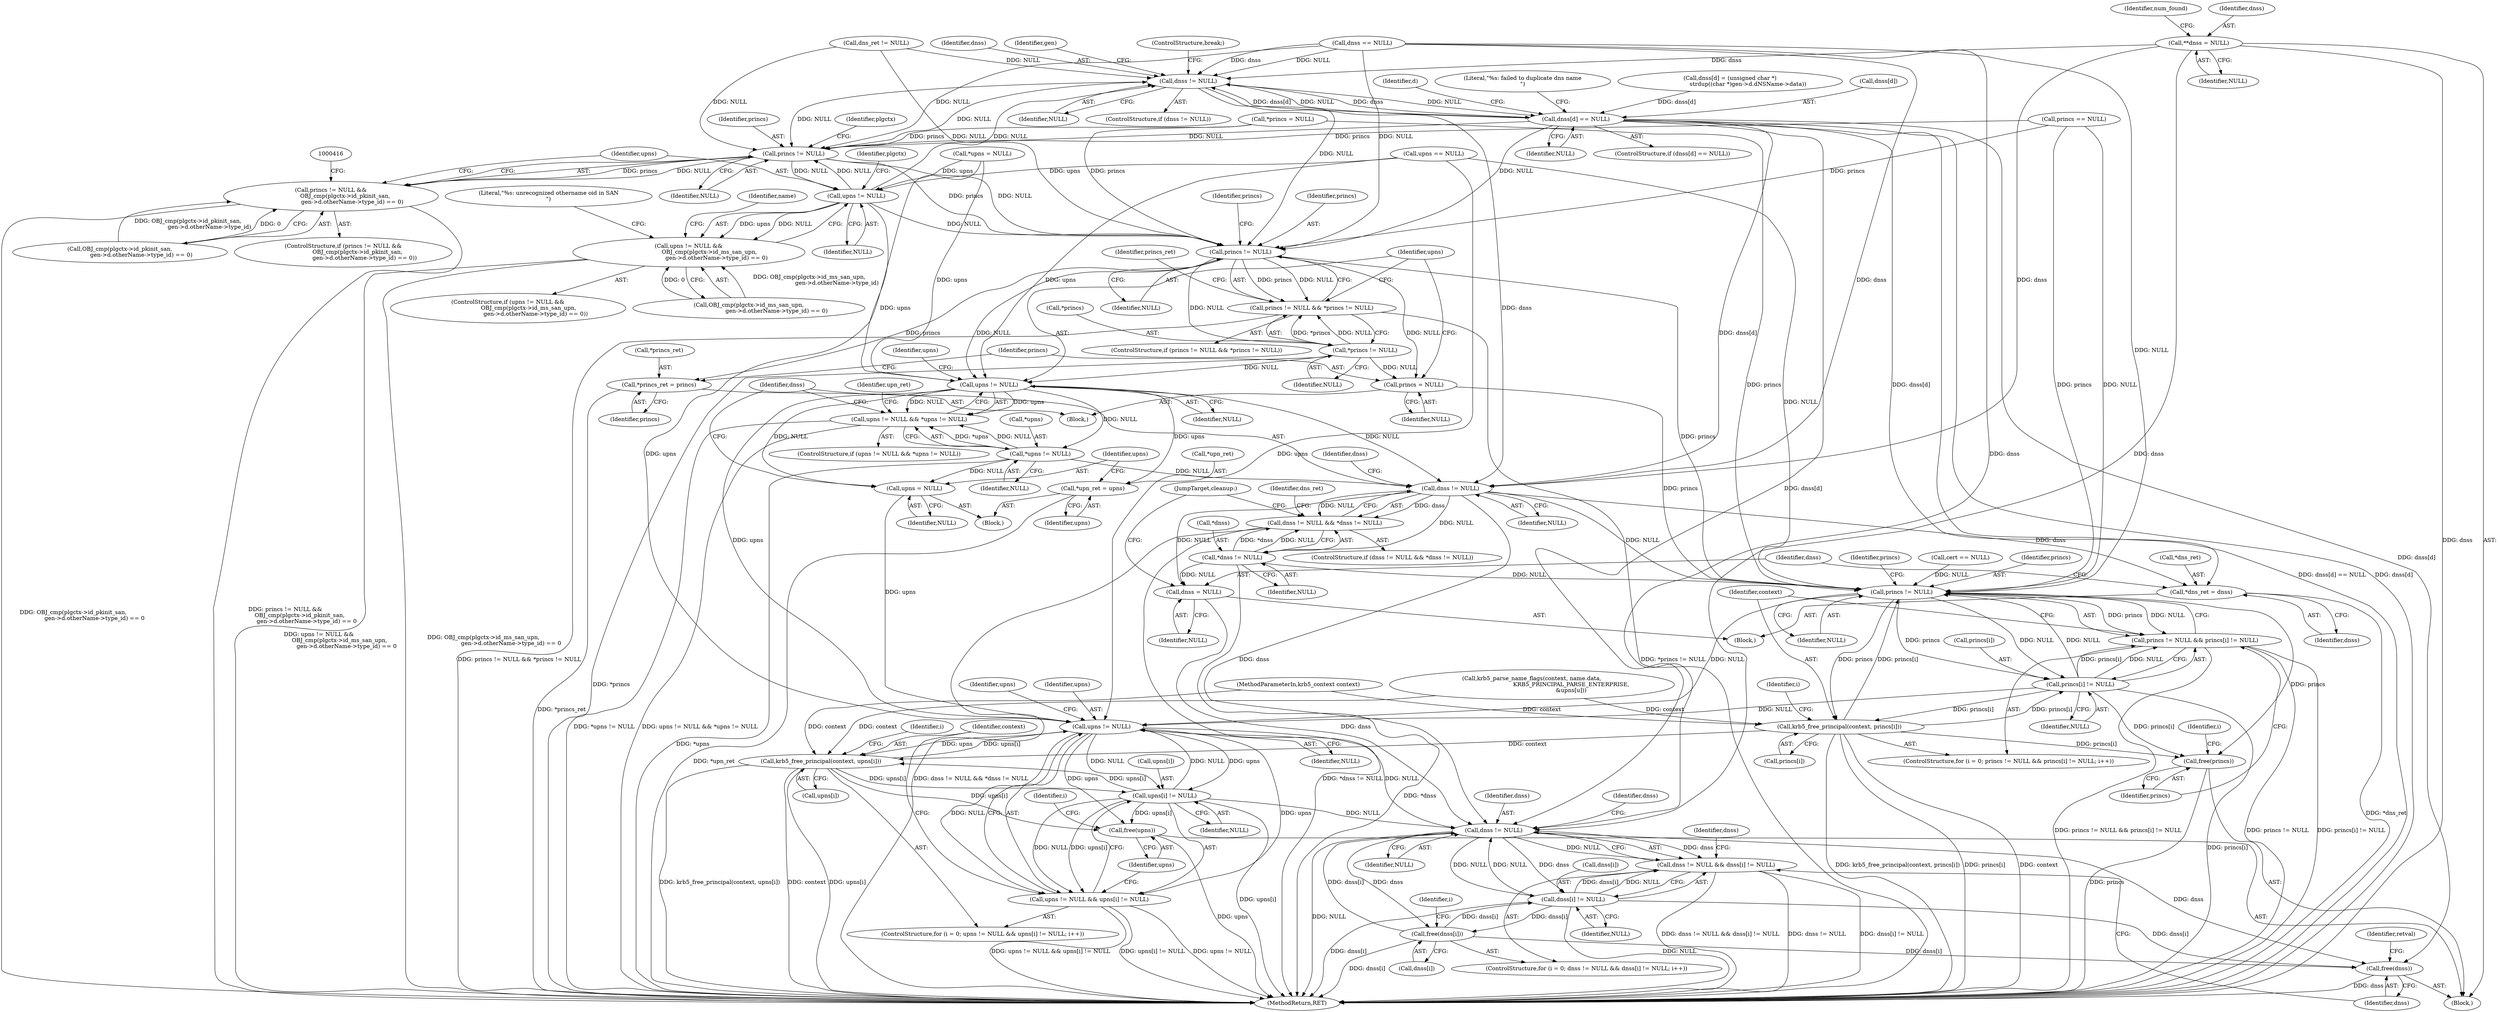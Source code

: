digraph "0_krb5_50fe4074f188c2d4da0c421e96553acea8378db2@pointer" {
"1000143" [label="(Call,**dnss = NULL)"];
"1000508" [label="(Call,dnss != NULL)"];
"1000397" [label="(Call,princs != NULL)"];
"1000396" [label="(Call,princs != NULL &&\n                OBJ_cmp(plgctx->id_pkinit_san,\n                        gen->d.otherName->type_id) == 0)"];
"1000448" [label="(Call,upns != NULL)"];
"1000447" [label="(Call,upns != NULL &&\n                       OBJ_cmp(plgctx->id_ms_san_upn,\n                               gen->d.otherName->type_id) == 0)"];
"1000589" [label="(Call,princs != NULL)"];
"1000588" [label="(Call,princs != NULL && *princs != NULL)"];
"1000592" [label="(Call,*princs != NULL)"];
"1000601" [label="(Call,princs = NULL)"];
"1000644" [label="(Call,princs != NULL)"];
"1000643" [label="(Call,princs != NULL && princs[i] != NULL)"];
"1000647" [label="(Call,princs[i] != NULL)"];
"1000654" [label="(Call,krb5_free_principal(context, princs[i]))"];
"1000659" [label="(Call,free(princs))"];
"1000676" [label="(Call,krb5_free_principal(context, upns[i]))"];
"1000666" [label="(Call,upns != NULL)"];
"1000665" [label="(Call,upns != NULL && upns[i] != NULL)"];
"1000669" [label="(Call,upns[i] != NULL)"];
"1000681" [label="(Call,free(upns))"];
"1000688" [label="(Call,dnss != NULL)"];
"1000687" [label="(Call,dnss != NULL && dnss[i] != NULL)"];
"1000691" [label="(Call,dnss[i] != NULL)"];
"1000698" [label="(Call,free(dnss[i]))"];
"1000702" [label="(Call,free(dnss))"];
"1000606" [label="(Call,upns != NULL)"];
"1000605" [label="(Call,upns != NULL && *upns != NULL)"];
"1000609" [label="(Call,*upns != NULL)"];
"1000618" [label="(Call,upns = NULL)"];
"1000623" [label="(Call,dnss != NULL)"];
"1000622" [label="(Call,dnss != NULL && *dnss != NULL)"];
"1000626" [label="(Call,*dnss != NULL)"];
"1000635" [label="(Call,dnss = NULL)"];
"1000631" [label="(Call,*dns_ret = dnss)"];
"1000614" [label="(Call,*upn_ret = upns)"];
"1000597" [label="(Call,*princs_ret = princs)"];
"1000557" [label="(Call,dnss[d] == NULL)"];
"1000509" [label="(Identifier,dnss)"];
"1000685" [label="(Identifier,i)"];
"1000693" [label="(Identifier,dnss)"];
"1000397" [label="(Call,princs != NULL)"];
"1000607" [label="(Identifier,upns)"];
"1000632" [label="(Call,*dns_ret)"];
"1000468" [label="(Identifier,name)"];
"1000403" [label="(Identifier,plgctx)"];
"1000139" [label="(Call,*upns = NULL)"];
"1000594" [label="(Identifier,princs)"];
"1000611" [label="(Identifier,upns)"];
"1000695" [label="(Identifier,NULL)"];
"1000603" [label="(Identifier,NULL)"];
"1000590" [label="(Identifier,princs)"];
"1000626" [label="(Call,*dnss != NULL)"];
"1000135" [label="(Call,*princs = NULL)"];
"1000477" [label="(Call,krb5_parse_name_flags(context, name.data,\n                                            KRB5_PRINCIPAL_PARSE_ENTERPRISE,\n                                            &upns[u]))"];
"1000660" [label="(Identifier,princs)"];
"1000313" [label="(Call,dns_ret != NULL)"];
"1000677" [label="(Identifier,context)"];
"1000620" [label="(Identifier,NULL)"];
"1000628" [label="(Identifier,dnss)"];
"1000606" [label="(Call,upns != NULL)"];
"1000510" [label="(Identifier,NULL)"];
"1000646" [label="(Identifier,NULL)"];
"1000143" [label="(Call,**dnss = NULL)"];
"1000699" [label="(Call,dnss[i])"];
"1000598" [label="(Call,*princs_ret)"];
"1000688" [label="(Call,dnss != NULL)"];
"1000282" [label="(Call,princs == NULL)"];
"1000670" [label="(Call,upns[i])"];
"1000682" [label="(Identifier,upns)"];
"1000569" [label="(Identifier,d)"];
"1000678" [label="(Call,upns[i])"];
"1000561" [label="(Identifier,NULL)"];
"1000665" [label="(Call,upns != NULL && upns[i] != NULL)"];
"1000599" [label="(Identifier,princs_ret)"];
"1000627" [label="(Call,*dnss)"];
"1000507" [label="(ControlStructure,if (dnss != NULL))"];
"1000447" [label="(Call,upns != NULL &&\n                       OBJ_cmp(plgctx->id_ms_san_upn,\n                               gen->d.otherName->type_id) == 0)"];
"1000605" [label="(Call,upns != NULL && *upns != NULL)"];
"1000661" [label="(ControlStructure,for (i = 0; upns != NULL && upns[i] != NULL; i++))"];
"1000659" [label="(Call,free(princs))"];
"1000517" [label="(Identifier,gen)"];
"1000635" [label="(Call,dnss = NULL)"];
"1000690" [label="(Identifier,NULL)"];
"1000616" [label="(Identifier,upn_ret)"];
"1000634" [label="(Identifier,dnss)"];
"1000689" [label="(Identifier,dnss)"];
"1000149" [label="(Identifier,num_found)"];
"1000593" [label="(Call,*princs)"];
"1000633" [label="(Identifier,dns_ret)"];
"1000698" [label="(Call,free(dnss[i]))"];
"1000669" [label="(Call,upns[i] != NULL)"];
"1000608" [label="(Identifier,NULL)"];
"1000687" [label="(Call,dnss != NULL && dnss[i] != NULL)"];
"1000588" [label="(Call,princs != NULL && *princs != NULL)"];
"1000666" [label="(Call,upns != NULL)"];
"1000502" [label="(Literal,\"%s: unrecognized othername oid in SAN\n\")"];
"1000602" [label="(Identifier,princs)"];
"1000621" [label="(ControlStructure,if (dnss != NULL && *dnss != NULL))"];
"1000676" [label="(Call,krb5_free_principal(context, upns[i]))"];
"1000619" [label="(Identifier,upns)"];
"1000111" [label="(Block,)"];
"1000622" [label="(Call,dnss != NULL && *dnss != NULL)"];
"1000683" [label="(ControlStructure,for (i = 0; dnss != NULL && dnss[i] != NULL; i++))"];
"1000655" [label="(Identifier,context)"];
"1000572" [label="(ControlStructure,break;)"];
"1000400" [label="(Call,OBJ_cmp(plgctx->id_pkinit_san,\n                        gen->d.otherName->type_id) == 0)"];
"1000564" [label="(Literal,\"%s: failed to duplicate dns name\n\")"];
"1000591" [label="(Identifier,NULL)"];
"1000601" [label="(Call,princs = NULL)"];
"1000656" [label="(Call,princs[i])"];
"1000557" [label="(Call,dnss[d] == NULL)"];
"1000681" [label="(Call,free(upns))"];
"1000663" [label="(Identifier,i)"];
"1000610" [label="(Call,*upns)"];
"1000636" [label="(Identifier,dnss)"];
"1000638" [label="(JumpTarget,cleanup:)"];
"1000540" [label="(Call,dnss[d] = (unsigned char *)\n                    strdup((char *)gen->d.dNSName->data))"];
"1000667" [label="(Identifier,upns)"];
"1000623" [label="(Call,dnss != NULL)"];
"1000649" [label="(Identifier,princs)"];
"1000399" [label="(Identifier,NULL)"];
"1000451" [label="(Call,OBJ_cmp(plgctx->id_ms_san_upn,\n                               gen->d.otherName->type_id) == 0)"];
"1000647" [label="(Call,princs[i] != NULL)"];
"1000700" [label="(Identifier,dnss)"];
"1000615" [label="(Call,*upn_ret)"];
"1000671" [label="(Identifier,upns)"];
"1000508" [label="(Call,dnss != NULL)"];
"1000703" [label="(Identifier,dnss)"];
"1000631" [label="(Call,*dns_ret = dnss)"];
"1000648" [label="(Call,princs[i])"];
"1000630" [label="(Block,)"];
"1000612" [label="(Identifier,NULL)"];
"1000692" [label="(Call,dnss[i])"];
"1000668" [label="(Identifier,NULL)"];
"1000637" [label="(Identifier,NULL)"];
"1000210" [label="(Call,cert == NULL)"];
"1000639" [label="(ControlStructure,for (i = 0; princs != NULL && princs[i] != NULL; i++))"];
"1000654" [label="(Call,krb5_free_principal(context, princs[i]))"];
"1000651" [label="(Identifier,NULL)"];
"1000614" [label="(Call,*upn_ret = upns)"];
"1000587" [label="(ControlStructure,if (princs != NULL && *princs != NULL))"];
"1000625" [label="(Identifier,NULL)"];
"1000448" [label="(Call,upns != NULL)"];
"1000449" [label="(Identifier,upns)"];
"1000395" [label="(ControlStructure,if (princs != NULL &&\n                OBJ_cmp(plgctx->id_pkinit_san,\n                        gen->d.otherName->type_id) == 0))"];
"1000675" [label="(Identifier,i)"];
"1000592" [label="(Call,*princs != NULL)"];
"1000556" [label="(ControlStructure,if (dnss[d] == NULL))"];
"1000697" [label="(Identifier,i)"];
"1000604" [label="(ControlStructure,if (upns != NULL && *upns != NULL))"];
"1000104" [label="(MethodParameterIn,krb5_context context)"];
"1000558" [label="(Call,dnss[d])"];
"1000702" [label="(Call,free(dnss))"];
"1000617" [label="(Identifier,upns)"];
"1000673" [label="(Identifier,NULL)"];
"1000597" [label="(Call,*princs_ret = princs)"];
"1000644" [label="(Call,princs != NULL)"];
"1000145" [label="(Identifier,NULL)"];
"1000691" [label="(Call,dnss[i] != NULL)"];
"1000706" [label="(MethodReturn,RET)"];
"1000450" [label="(Identifier,NULL)"];
"1000609" [label="(Call,*upns != NULL)"];
"1000144" [label="(Identifier,dnss)"];
"1000304" [label="(Call,upns == NULL)"];
"1000595" [label="(Identifier,NULL)"];
"1000618" [label="(Call,upns = NULL)"];
"1000624" [label="(Identifier,dnss)"];
"1000643" [label="(Call,princs != NULL && princs[i] != NULL)"];
"1000596" [label="(Block,)"];
"1000398" [label="(Identifier,princs)"];
"1000454" [label="(Identifier,plgctx)"];
"1000705" [label="(Identifier,retval)"];
"1000600" [label="(Identifier,princs)"];
"1000645" [label="(Identifier,princs)"];
"1000629" [label="(Identifier,NULL)"];
"1000589" [label="(Call,princs != NULL)"];
"1000613" [label="(Block,)"];
"1000446" [label="(ControlStructure,if (upns != NULL &&\n                       OBJ_cmp(plgctx->id_ms_san_upn,\n                               gen->d.otherName->type_id) == 0))"];
"1000653" [label="(Identifier,i)"];
"1000327" [label="(Call,dnss == NULL)"];
"1000396" [label="(Call,princs != NULL &&\n                OBJ_cmp(plgctx->id_pkinit_san,\n                        gen->d.otherName->type_id) == 0)"];
"1000143" -> "1000111"  [label="AST: "];
"1000143" -> "1000145"  [label="CFG: "];
"1000144" -> "1000143"  [label="AST: "];
"1000145" -> "1000143"  [label="AST: "];
"1000149" -> "1000143"  [label="CFG: "];
"1000143" -> "1000706"  [label="DDG: dnss"];
"1000143" -> "1000508"  [label="DDG: dnss"];
"1000143" -> "1000623"  [label="DDG: dnss"];
"1000143" -> "1000688"  [label="DDG: dnss"];
"1000508" -> "1000507"  [label="AST: "];
"1000508" -> "1000510"  [label="CFG: "];
"1000509" -> "1000508"  [label="AST: "];
"1000510" -> "1000508"  [label="AST: "];
"1000517" -> "1000508"  [label="CFG: "];
"1000572" -> "1000508"  [label="CFG: "];
"1000508" -> "1000397"  [label="DDG: NULL"];
"1000327" -> "1000508"  [label="DDG: dnss"];
"1000327" -> "1000508"  [label="DDG: NULL"];
"1000557" -> "1000508"  [label="DDG: dnss[d]"];
"1000557" -> "1000508"  [label="DDG: NULL"];
"1000313" -> "1000508"  [label="DDG: NULL"];
"1000448" -> "1000508"  [label="DDG: NULL"];
"1000397" -> "1000508"  [label="DDG: NULL"];
"1000508" -> "1000557"  [label="DDG: dnss"];
"1000508" -> "1000557"  [label="DDG: NULL"];
"1000508" -> "1000589"  [label="DDG: NULL"];
"1000508" -> "1000623"  [label="DDG: dnss"];
"1000397" -> "1000396"  [label="AST: "];
"1000397" -> "1000399"  [label="CFG: "];
"1000398" -> "1000397"  [label="AST: "];
"1000399" -> "1000397"  [label="AST: "];
"1000403" -> "1000397"  [label="CFG: "];
"1000396" -> "1000397"  [label="CFG: "];
"1000397" -> "1000396"  [label="DDG: princs"];
"1000397" -> "1000396"  [label="DDG: NULL"];
"1000135" -> "1000397"  [label="DDG: princs"];
"1000282" -> "1000397"  [label="DDG: princs"];
"1000313" -> "1000397"  [label="DDG: NULL"];
"1000448" -> "1000397"  [label="DDG: NULL"];
"1000327" -> "1000397"  [label="DDG: NULL"];
"1000557" -> "1000397"  [label="DDG: NULL"];
"1000397" -> "1000448"  [label="DDG: NULL"];
"1000397" -> "1000589"  [label="DDG: princs"];
"1000397" -> "1000589"  [label="DDG: NULL"];
"1000396" -> "1000395"  [label="AST: "];
"1000396" -> "1000400"  [label="CFG: "];
"1000400" -> "1000396"  [label="AST: "];
"1000416" -> "1000396"  [label="CFG: "];
"1000449" -> "1000396"  [label="CFG: "];
"1000396" -> "1000706"  [label="DDG: princs != NULL &&\n                OBJ_cmp(plgctx->id_pkinit_san,\n                        gen->d.otherName->type_id) == 0"];
"1000396" -> "1000706"  [label="DDG: OBJ_cmp(plgctx->id_pkinit_san,\n                        gen->d.otherName->type_id) == 0"];
"1000400" -> "1000396"  [label="DDG: OBJ_cmp(plgctx->id_pkinit_san,\n                        gen->d.otherName->type_id)"];
"1000400" -> "1000396"  [label="DDG: 0"];
"1000448" -> "1000447"  [label="AST: "];
"1000448" -> "1000450"  [label="CFG: "];
"1000449" -> "1000448"  [label="AST: "];
"1000450" -> "1000448"  [label="AST: "];
"1000454" -> "1000448"  [label="CFG: "];
"1000447" -> "1000448"  [label="CFG: "];
"1000448" -> "1000447"  [label="DDG: upns"];
"1000448" -> "1000447"  [label="DDG: NULL"];
"1000304" -> "1000448"  [label="DDG: upns"];
"1000139" -> "1000448"  [label="DDG: upns"];
"1000448" -> "1000589"  [label="DDG: NULL"];
"1000448" -> "1000606"  [label="DDG: upns"];
"1000447" -> "1000446"  [label="AST: "];
"1000447" -> "1000451"  [label="CFG: "];
"1000451" -> "1000447"  [label="AST: "];
"1000468" -> "1000447"  [label="CFG: "];
"1000502" -> "1000447"  [label="CFG: "];
"1000447" -> "1000706"  [label="DDG: upns != NULL &&\n                       OBJ_cmp(plgctx->id_ms_san_upn,\n                               gen->d.otherName->type_id) == 0"];
"1000447" -> "1000706"  [label="DDG: OBJ_cmp(plgctx->id_ms_san_upn,\n                               gen->d.otherName->type_id) == 0"];
"1000451" -> "1000447"  [label="DDG: OBJ_cmp(plgctx->id_ms_san_upn,\n                               gen->d.otherName->type_id)"];
"1000451" -> "1000447"  [label="DDG: 0"];
"1000589" -> "1000588"  [label="AST: "];
"1000589" -> "1000591"  [label="CFG: "];
"1000590" -> "1000589"  [label="AST: "];
"1000591" -> "1000589"  [label="AST: "];
"1000594" -> "1000589"  [label="CFG: "];
"1000588" -> "1000589"  [label="CFG: "];
"1000589" -> "1000588"  [label="DDG: princs"];
"1000589" -> "1000588"  [label="DDG: NULL"];
"1000135" -> "1000589"  [label="DDG: princs"];
"1000282" -> "1000589"  [label="DDG: princs"];
"1000313" -> "1000589"  [label="DDG: NULL"];
"1000327" -> "1000589"  [label="DDG: NULL"];
"1000557" -> "1000589"  [label="DDG: NULL"];
"1000589" -> "1000592"  [label="DDG: NULL"];
"1000589" -> "1000597"  [label="DDG: princs"];
"1000589" -> "1000601"  [label="DDG: NULL"];
"1000589" -> "1000606"  [label="DDG: NULL"];
"1000589" -> "1000644"  [label="DDG: princs"];
"1000588" -> "1000587"  [label="AST: "];
"1000588" -> "1000592"  [label="CFG: "];
"1000592" -> "1000588"  [label="AST: "];
"1000599" -> "1000588"  [label="CFG: "];
"1000607" -> "1000588"  [label="CFG: "];
"1000588" -> "1000706"  [label="DDG: princs != NULL && *princs != NULL"];
"1000588" -> "1000706"  [label="DDG: *princs != NULL"];
"1000592" -> "1000588"  [label="DDG: *princs"];
"1000592" -> "1000588"  [label="DDG: NULL"];
"1000592" -> "1000595"  [label="CFG: "];
"1000593" -> "1000592"  [label="AST: "];
"1000595" -> "1000592"  [label="AST: "];
"1000592" -> "1000706"  [label="DDG: *princs"];
"1000592" -> "1000601"  [label="DDG: NULL"];
"1000592" -> "1000606"  [label="DDG: NULL"];
"1000601" -> "1000596"  [label="AST: "];
"1000601" -> "1000603"  [label="CFG: "];
"1000602" -> "1000601"  [label="AST: "];
"1000603" -> "1000601"  [label="AST: "];
"1000607" -> "1000601"  [label="CFG: "];
"1000601" -> "1000644"  [label="DDG: princs"];
"1000644" -> "1000643"  [label="AST: "];
"1000644" -> "1000646"  [label="CFG: "];
"1000645" -> "1000644"  [label="AST: "];
"1000646" -> "1000644"  [label="AST: "];
"1000649" -> "1000644"  [label="CFG: "];
"1000643" -> "1000644"  [label="CFG: "];
"1000644" -> "1000643"  [label="DDG: princs"];
"1000644" -> "1000643"  [label="DDG: NULL"];
"1000654" -> "1000644"  [label="DDG: princs[i]"];
"1000135" -> "1000644"  [label="DDG: princs"];
"1000282" -> "1000644"  [label="DDG: princs"];
"1000282" -> "1000644"  [label="DDG: NULL"];
"1000304" -> "1000644"  [label="DDG: NULL"];
"1000327" -> "1000644"  [label="DDG: NULL"];
"1000623" -> "1000644"  [label="DDG: NULL"];
"1000210" -> "1000644"  [label="DDG: NULL"];
"1000647" -> "1000644"  [label="DDG: NULL"];
"1000626" -> "1000644"  [label="DDG: NULL"];
"1000644" -> "1000647"  [label="DDG: princs"];
"1000644" -> "1000647"  [label="DDG: NULL"];
"1000644" -> "1000654"  [label="DDG: princs"];
"1000644" -> "1000659"  [label="DDG: princs"];
"1000644" -> "1000666"  [label="DDG: NULL"];
"1000643" -> "1000639"  [label="AST: "];
"1000643" -> "1000647"  [label="CFG: "];
"1000647" -> "1000643"  [label="AST: "];
"1000655" -> "1000643"  [label="CFG: "];
"1000660" -> "1000643"  [label="CFG: "];
"1000643" -> "1000706"  [label="DDG: princs != NULL && princs[i] != NULL"];
"1000643" -> "1000706"  [label="DDG: princs != NULL"];
"1000643" -> "1000706"  [label="DDG: princs[i] != NULL"];
"1000647" -> "1000643"  [label="DDG: princs[i]"];
"1000647" -> "1000643"  [label="DDG: NULL"];
"1000647" -> "1000651"  [label="CFG: "];
"1000648" -> "1000647"  [label="AST: "];
"1000651" -> "1000647"  [label="AST: "];
"1000647" -> "1000706"  [label="DDG: princs[i]"];
"1000654" -> "1000647"  [label="DDG: princs[i]"];
"1000647" -> "1000654"  [label="DDG: princs[i]"];
"1000647" -> "1000659"  [label="DDG: princs[i]"];
"1000647" -> "1000666"  [label="DDG: NULL"];
"1000654" -> "1000639"  [label="AST: "];
"1000654" -> "1000656"  [label="CFG: "];
"1000655" -> "1000654"  [label="AST: "];
"1000656" -> "1000654"  [label="AST: "];
"1000653" -> "1000654"  [label="CFG: "];
"1000654" -> "1000706"  [label="DDG: princs[i]"];
"1000654" -> "1000706"  [label="DDG: context"];
"1000654" -> "1000706"  [label="DDG: krb5_free_principal(context, princs[i])"];
"1000477" -> "1000654"  [label="DDG: context"];
"1000104" -> "1000654"  [label="DDG: context"];
"1000654" -> "1000659"  [label="DDG: princs[i]"];
"1000654" -> "1000676"  [label="DDG: context"];
"1000659" -> "1000111"  [label="AST: "];
"1000659" -> "1000660"  [label="CFG: "];
"1000660" -> "1000659"  [label="AST: "];
"1000663" -> "1000659"  [label="CFG: "];
"1000659" -> "1000706"  [label="DDG: princs"];
"1000676" -> "1000661"  [label="AST: "];
"1000676" -> "1000678"  [label="CFG: "];
"1000677" -> "1000676"  [label="AST: "];
"1000678" -> "1000676"  [label="AST: "];
"1000675" -> "1000676"  [label="CFG: "];
"1000676" -> "1000706"  [label="DDG: upns[i]"];
"1000676" -> "1000706"  [label="DDG: krb5_free_principal(context, upns[i])"];
"1000676" -> "1000706"  [label="DDG: context"];
"1000676" -> "1000666"  [label="DDG: upns[i]"];
"1000676" -> "1000669"  [label="DDG: upns[i]"];
"1000477" -> "1000676"  [label="DDG: context"];
"1000104" -> "1000676"  [label="DDG: context"];
"1000669" -> "1000676"  [label="DDG: upns[i]"];
"1000666" -> "1000676"  [label="DDG: upns"];
"1000676" -> "1000681"  [label="DDG: upns[i]"];
"1000666" -> "1000665"  [label="AST: "];
"1000666" -> "1000668"  [label="CFG: "];
"1000667" -> "1000666"  [label="AST: "];
"1000668" -> "1000666"  [label="AST: "];
"1000671" -> "1000666"  [label="CFG: "];
"1000665" -> "1000666"  [label="CFG: "];
"1000666" -> "1000665"  [label="DDG: upns"];
"1000666" -> "1000665"  [label="DDG: NULL"];
"1000606" -> "1000666"  [label="DDG: upns"];
"1000304" -> "1000666"  [label="DDG: upns"];
"1000139" -> "1000666"  [label="DDG: upns"];
"1000618" -> "1000666"  [label="DDG: upns"];
"1000669" -> "1000666"  [label="DDG: NULL"];
"1000666" -> "1000669"  [label="DDG: upns"];
"1000666" -> "1000669"  [label="DDG: NULL"];
"1000666" -> "1000681"  [label="DDG: upns"];
"1000666" -> "1000688"  [label="DDG: NULL"];
"1000665" -> "1000661"  [label="AST: "];
"1000665" -> "1000669"  [label="CFG: "];
"1000669" -> "1000665"  [label="AST: "];
"1000677" -> "1000665"  [label="CFG: "];
"1000682" -> "1000665"  [label="CFG: "];
"1000665" -> "1000706"  [label="DDG: upns != NULL"];
"1000665" -> "1000706"  [label="DDG: upns != NULL && upns[i] != NULL"];
"1000665" -> "1000706"  [label="DDG: upns[i] != NULL"];
"1000669" -> "1000665"  [label="DDG: upns[i]"];
"1000669" -> "1000665"  [label="DDG: NULL"];
"1000669" -> "1000673"  [label="CFG: "];
"1000670" -> "1000669"  [label="AST: "];
"1000673" -> "1000669"  [label="AST: "];
"1000669" -> "1000706"  [label="DDG: upns[i]"];
"1000669" -> "1000681"  [label="DDG: upns[i]"];
"1000669" -> "1000688"  [label="DDG: NULL"];
"1000681" -> "1000111"  [label="AST: "];
"1000681" -> "1000682"  [label="CFG: "];
"1000682" -> "1000681"  [label="AST: "];
"1000685" -> "1000681"  [label="CFG: "];
"1000681" -> "1000706"  [label="DDG: upns"];
"1000688" -> "1000687"  [label="AST: "];
"1000688" -> "1000690"  [label="CFG: "];
"1000689" -> "1000688"  [label="AST: "];
"1000690" -> "1000688"  [label="AST: "];
"1000693" -> "1000688"  [label="CFG: "];
"1000687" -> "1000688"  [label="CFG: "];
"1000688" -> "1000706"  [label="DDG: NULL"];
"1000688" -> "1000687"  [label="DDG: dnss"];
"1000688" -> "1000687"  [label="DDG: NULL"];
"1000623" -> "1000688"  [label="DDG: dnss"];
"1000327" -> "1000688"  [label="DDG: dnss"];
"1000557" -> "1000688"  [label="DDG: dnss[d]"];
"1000635" -> "1000688"  [label="DDG: dnss"];
"1000698" -> "1000688"  [label="DDG: dnss[i]"];
"1000691" -> "1000688"  [label="DDG: NULL"];
"1000688" -> "1000691"  [label="DDG: dnss"];
"1000688" -> "1000691"  [label="DDG: NULL"];
"1000688" -> "1000698"  [label="DDG: dnss"];
"1000688" -> "1000702"  [label="DDG: dnss"];
"1000687" -> "1000683"  [label="AST: "];
"1000687" -> "1000691"  [label="CFG: "];
"1000691" -> "1000687"  [label="AST: "];
"1000700" -> "1000687"  [label="CFG: "];
"1000703" -> "1000687"  [label="CFG: "];
"1000687" -> "1000706"  [label="DDG: dnss != NULL && dnss[i] != NULL"];
"1000687" -> "1000706"  [label="DDG: dnss != NULL"];
"1000687" -> "1000706"  [label="DDG: dnss[i] != NULL"];
"1000691" -> "1000687"  [label="DDG: dnss[i]"];
"1000691" -> "1000687"  [label="DDG: NULL"];
"1000691" -> "1000695"  [label="CFG: "];
"1000692" -> "1000691"  [label="AST: "];
"1000695" -> "1000691"  [label="AST: "];
"1000691" -> "1000706"  [label="DDG: NULL"];
"1000691" -> "1000706"  [label="DDG: dnss[i]"];
"1000698" -> "1000691"  [label="DDG: dnss[i]"];
"1000691" -> "1000698"  [label="DDG: dnss[i]"];
"1000691" -> "1000702"  [label="DDG: dnss[i]"];
"1000698" -> "1000683"  [label="AST: "];
"1000698" -> "1000699"  [label="CFG: "];
"1000699" -> "1000698"  [label="AST: "];
"1000697" -> "1000698"  [label="CFG: "];
"1000698" -> "1000706"  [label="DDG: dnss[i]"];
"1000698" -> "1000702"  [label="DDG: dnss[i]"];
"1000702" -> "1000111"  [label="AST: "];
"1000702" -> "1000703"  [label="CFG: "];
"1000703" -> "1000702"  [label="AST: "];
"1000705" -> "1000702"  [label="CFG: "];
"1000702" -> "1000706"  [label="DDG: dnss"];
"1000557" -> "1000702"  [label="DDG: dnss[d]"];
"1000606" -> "1000605"  [label="AST: "];
"1000606" -> "1000608"  [label="CFG: "];
"1000607" -> "1000606"  [label="AST: "];
"1000608" -> "1000606"  [label="AST: "];
"1000611" -> "1000606"  [label="CFG: "];
"1000605" -> "1000606"  [label="CFG: "];
"1000606" -> "1000605"  [label="DDG: upns"];
"1000606" -> "1000605"  [label="DDG: NULL"];
"1000304" -> "1000606"  [label="DDG: upns"];
"1000139" -> "1000606"  [label="DDG: upns"];
"1000606" -> "1000609"  [label="DDG: NULL"];
"1000606" -> "1000614"  [label="DDG: upns"];
"1000606" -> "1000618"  [label="DDG: NULL"];
"1000606" -> "1000623"  [label="DDG: NULL"];
"1000605" -> "1000604"  [label="AST: "];
"1000605" -> "1000609"  [label="CFG: "];
"1000609" -> "1000605"  [label="AST: "];
"1000616" -> "1000605"  [label="CFG: "];
"1000624" -> "1000605"  [label="CFG: "];
"1000605" -> "1000706"  [label="DDG: upns != NULL && *upns != NULL"];
"1000605" -> "1000706"  [label="DDG: *upns != NULL"];
"1000609" -> "1000605"  [label="DDG: *upns"];
"1000609" -> "1000605"  [label="DDG: NULL"];
"1000609" -> "1000612"  [label="CFG: "];
"1000610" -> "1000609"  [label="AST: "];
"1000612" -> "1000609"  [label="AST: "];
"1000609" -> "1000706"  [label="DDG: *upns"];
"1000609" -> "1000618"  [label="DDG: NULL"];
"1000609" -> "1000623"  [label="DDG: NULL"];
"1000618" -> "1000613"  [label="AST: "];
"1000618" -> "1000620"  [label="CFG: "];
"1000619" -> "1000618"  [label="AST: "];
"1000620" -> "1000618"  [label="AST: "];
"1000624" -> "1000618"  [label="CFG: "];
"1000623" -> "1000622"  [label="AST: "];
"1000623" -> "1000625"  [label="CFG: "];
"1000624" -> "1000623"  [label="AST: "];
"1000625" -> "1000623"  [label="AST: "];
"1000628" -> "1000623"  [label="CFG: "];
"1000622" -> "1000623"  [label="CFG: "];
"1000623" -> "1000622"  [label="DDG: dnss"];
"1000623" -> "1000622"  [label="DDG: NULL"];
"1000327" -> "1000623"  [label="DDG: dnss"];
"1000557" -> "1000623"  [label="DDG: dnss[d]"];
"1000623" -> "1000626"  [label="DDG: NULL"];
"1000623" -> "1000631"  [label="DDG: dnss"];
"1000623" -> "1000635"  [label="DDG: NULL"];
"1000622" -> "1000621"  [label="AST: "];
"1000622" -> "1000626"  [label="CFG: "];
"1000626" -> "1000622"  [label="AST: "];
"1000633" -> "1000622"  [label="CFG: "];
"1000638" -> "1000622"  [label="CFG: "];
"1000622" -> "1000706"  [label="DDG: dnss != NULL && *dnss != NULL"];
"1000622" -> "1000706"  [label="DDG: *dnss != NULL"];
"1000626" -> "1000622"  [label="DDG: *dnss"];
"1000626" -> "1000622"  [label="DDG: NULL"];
"1000626" -> "1000629"  [label="CFG: "];
"1000627" -> "1000626"  [label="AST: "];
"1000629" -> "1000626"  [label="AST: "];
"1000626" -> "1000706"  [label="DDG: *dnss"];
"1000626" -> "1000635"  [label="DDG: NULL"];
"1000635" -> "1000630"  [label="AST: "];
"1000635" -> "1000637"  [label="CFG: "];
"1000636" -> "1000635"  [label="AST: "];
"1000637" -> "1000635"  [label="AST: "];
"1000638" -> "1000635"  [label="CFG: "];
"1000631" -> "1000630"  [label="AST: "];
"1000631" -> "1000634"  [label="CFG: "];
"1000632" -> "1000631"  [label="AST: "];
"1000634" -> "1000631"  [label="AST: "];
"1000636" -> "1000631"  [label="CFG: "];
"1000631" -> "1000706"  [label="DDG: *dns_ret"];
"1000557" -> "1000631"  [label="DDG: dnss[d]"];
"1000614" -> "1000613"  [label="AST: "];
"1000614" -> "1000617"  [label="CFG: "];
"1000615" -> "1000614"  [label="AST: "];
"1000617" -> "1000614"  [label="AST: "];
"1000619" -> "1000614"  [label="CFG: "];
"1000614" -> "1000706"  [label="DDG: *upn_ret"];
"1000597" -> "1000596"  [label="AST: "];
"1000597" -> "1000600"  [label="CFG: "];
"1000598" -> "1000597"  [label="AST: "];
"1000600" -> "1000597"  [label="AST: "];
"1000602" -> "1000597"  [label="CFG: "];
"1000597" -> "1000706"  [label="DDG: *princs_ret"];
"1000557" -> "1000556"  [label="AST: "];
"1000557" -> "1000561"  [label="CFG: "];
"1000558" -> "1000557"  [label="AST: "];
"1000561" -> "1000557"  [label="AST: "];
"1000564" -> "1000557"  [label="CFG: "];
"1000569" -> "1000557"  [label="CFG: "];
"1000557" -> "1000706"  [label="DDG: dnss[d] == NULL"];
"1000557" -> "1000706"  [label="DDG: dnss[d]"];
"1000540" -> "1000557"  [label="DDG: dnss[d]"];
}
